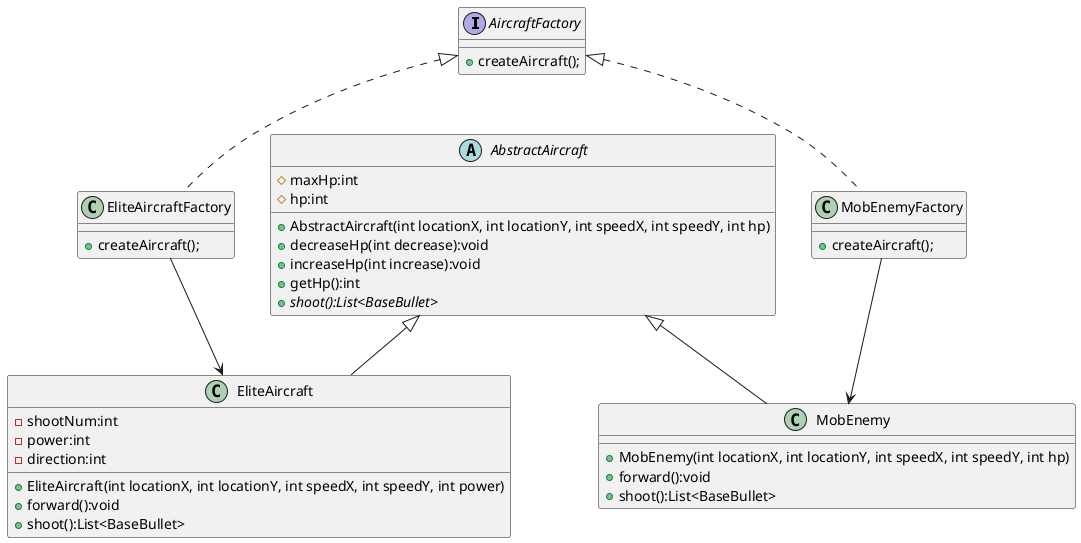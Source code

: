 @startuml
'https://plantuml.com/class-diagram

interface AircraftFactory{
    + createAircraft();
}

class EliteAircraftFactory{
    + createAircraft();
}

class MobEnemyFactory{
    + createAircraft();
}

AircraftFactory <|.. EliteAircraftFactory
AircraftFactory <|.. MobEnemyFactory



abstract class AbstractAircraft
{
	# maxHp:int
    # hp:int
    + AbstractAircraft(int locationX, int locationY, int speedX, int speedY, int hp)
    + decreaseHp(int decrease):void
    + increaseHp(int increase):void
    + getHp():int
    + {abstract} shoot():List<BaseBullet>
}

class MobEnemy {
    + MobEnemy(int locationX, int locationY, int speedX, int speedY, int hp)
    + forward():void
    + shoot():List<BaseBullet>
}
AbstractAircraft <|-- MobEnemy


class EliteAircraft{
    - shootNum:int
    - power:int
    - direction:int
    + EliteAircraft(int locationX, int locationY, int speedX, int speedY, int power)
    + forward():void
    + shoot():List<BaseBullet>
}
AbstractAircraft <|-- EliteAircraft

MobEnemyFactory --> MobEnemy
EliteAircraftFactory --> EliteAircraft


@enduml